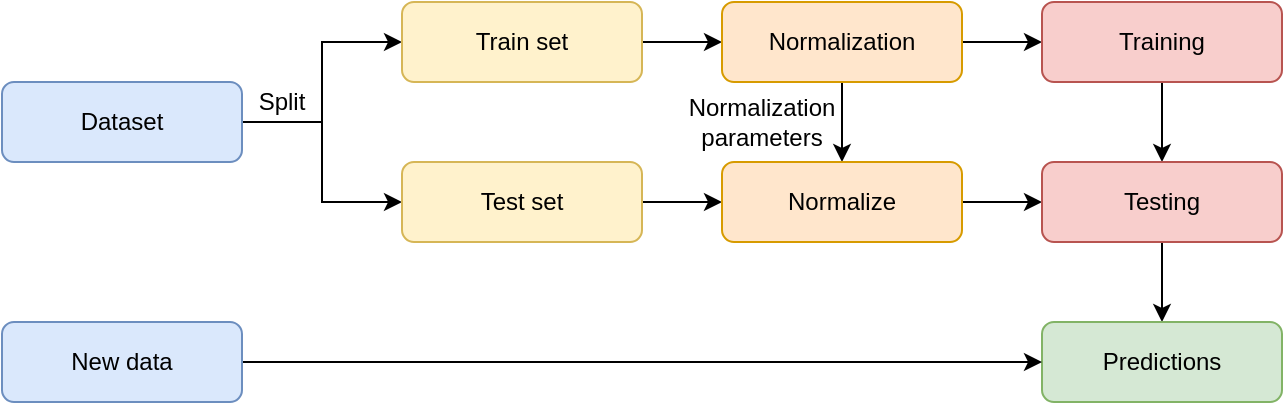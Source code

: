 <mxfile version="13.10.4" type="device"><diagram id="C5RBs43oDa-KdzZeNtuy" name="Page-1"><mxGraphModel dx="1355" dy="799" grid="1" gridSize="10" guides="1" tooltips="1" connect="1" arrows="1" fold="1" page="1" pageScale="1" pageWidth="827" pageHeight="1169" math="0" shadow="0"><root><mxCell id="WIyWlLk6GJQsqaUBKTNV-0"/><mxCell id="WIyWlLk6GJQsqaUBKTNV-1" parent="WIyWlLk6GJQsqaUBKTNV-0"/><mxCell id="F-Y_AbDE-M1a6tmyjv22-2" style="edgeStyle=orthogonalEdgeStyle;rounded=0;orthogonalLoop=1;jettySize=auto;html=1;entryX=0;entryY=0.5;entryDx=0;entryDy=0;" edge="1" parent="WIyWlLk6GJQsqaUBKTNV-1" source="WIyWlLk6GJQsqaUBKTNV-3" target="F-Y_AbDE-M1a6tmyjv22-1"><mxGeometry relative="1" as="geometry"/></mxCell><mxCell id="F-Y_AbDE-M1a6tmyjv22-3" style="edgeStyle=orthogonalEdgeStyle;rounded=0;orthogonalLoop=1;jettySize=auto;html=1;entryX=0;entryY=0.5;entryDx=0;entryDy=0;" edge="1" parent="WIyWlLk6GJQsqaUBKTNV-1" source="WIyWlLk6GJQsqaUBKTNV-3" target="F-Y_AbDE-M1a6tmyjv22-0"><mxGeometry relative="1" as="geometry"/></mxCell><mxCell id="WIyWlLk6GJQsqaUBKTNV-3" value="Dataset" style="rounded=1;whiteSpace=wrap;html=1;fontSize=12;glass=0;strokeWidth=1;shadow=0;fillColor=#dae8fc;strokeColor=#6c8ebf;" parent="WIyWlLk6GJQsqaUBKTNV-1" vertex="1"><mxGeometry x="40" y="200" width="120" height="40" as="geometry"/></mxCell><mxCell id="F-Y_AbDE-M1a6tmyjv22-8" style="edgeStyle=orthogonalEdgeStyle;rounded=0;orthogonalLoop=1;jettySize=auto;html=1;entryX=0;entryY=0.5;entryDx=0;entryDy=0;" edge="1" parent="WIyWlLk6GJQsqaUBKTNV-1" source="F-Y_AbDE-M1a6tmyjv22-0" target="F-Y_AbDE-M1a6tmyjv22-6"><mxGeometry relative="1" as="geometry"/></mxCell><mxCell id="F-Y_AbDE-M1a6tmyjv22-0" value="Test set" style="rounded=1;whiteSpace=wrap;html=1;fontSize=12;glass=0;strokeWidth=1;shadow=0;fillColor=#fff2cc;strokeColor=#d6b656;" vertex="1" parent="WIyWlLk6GJQsqaUBKTNV-1"><mxGeometry x="240" y="240" width="120" height="40" as="geometry"/></mxCell><mxCell id="F-Y_AbDE-M1a6tmyjv22-5" style="edgeStyle=orthogonalEdgeStyle;rounded=0;orthogonalLoop=1;jettySize=auto;html=1;exitX=1;exitY=0.5;exitDx=0;exitDy=0;" edge="1" parent="WIyWlLk6GJQsqaUBKTNV-1" source="F-Y_AbDE-M1a6tmyjv22-1" target="F-Y_AbDE-M1a6tmyjv22-4"><mxGeometry relative="1" as="geometry"/></mxCell><mxCell id="F-Y_AbDE-M1a6tmyjv22-1" value="Train set" style="rounded=1;whiteSpace=wrap;html=1;fontSize=12;glass=0;strokeWidth=1;shadow=0;fillColor=#fff2cc;strokeColor=#d6b656;" vertex="1" parent="WIyWlLk6GJQsqaUBKTNV-1"><mxGeometry x="240" y="160" width="120" height="40" as="geometry"/></mxCell><mxCell id="F-Y_AbDE-M1a6tmyjv22-7" style="edgeStyle=orthogonalEdgeStyle;rounded=0;orthogonalLoop=1;jettySize=auto;html=1;" edge="1" parent="WIyWlLk6GJQsqaUBKTNV-1" source="F-Y_AbDE-M1a6tmyjv22-4" target="F-Y_AbDE-M1a6tmyjv22-6"><mxGeometry relative="1" as="geometry"/></mxCell><mxCell id="F-Y_AbDE-M1a6tmyjv22-10" style="edgeStyle=orthogonalEdgeStyle;rounded=0;orthogonalLoop=1;jettySize=auto;html=1;entryX=0;entryY=0.5;entryDx=0;entryDy=0;" edge="1" parent="WIyWlLk6GJQsqaUBKTNV-1" source="F-Y_AbDE-M1a6tmyjv22-4" target="F-Y_AbDE-M1a6tmyjv22-9"><mxGeometry relative="1" as="geometry"/></mxCell><mxCell id="F-Y_AbDE-M1a6tmyjv22-4" value="&lt;div&gt;Normalization&lt;/div&gt;" style="rounded=1;whiteSpace=wrap;html=1;fontSize=12;glass=0;strokeWidth=1;shadow=0;fillColor=#ffe6cc;strokeColor=#d79b00;" vertex="1" parent="WIyWlLk6GJQsqaUBKTNV-1"><mxGeometry x="400" y="160" width="120" height="40" as="geometry"/></mxCell><mxCell id="F-Y_AbDE-M1a6tmyjv22-12" style="edgeStyle=orthogonalEdgeStyle;rounded=0;orthogonalLoop=1;jettySize=auto;html=1;" edge="1" parent="WIyWlLk6GJQsqaUBKTNV-1" source="F-Y_AbDE-M1a6tmyjv22-6" target="F-Y_AbDE-M1a6tmyjv22-11"><mxGeometry relative="1" as="geometry"/></mxCell><mxCell id="F-Y_AbDE-M1a6tmyjv22-6" value="&lt;div&gt;Normalize&lt;/div&gt;" style="rounded=1;whiteSpace=wrap;html=1;fontSize=12;glass=0;strokeWidth=1;shadow=0;fillColor=#ffe6cc;strokeColor=#d79b00;" vertex="1" parent="WIyWlLk6GJQsqaUBKTNV-1"><mxGeometry x="400" y="240" width="120" height="40" as="geometry"/></mxCell><mxCell id="F-Y_AbDE-M1a6tmyjv22-13" style="edgeStyle=orthogonalEdgeStyle;rounded=0;orthogonalLoop=1;jettySize=auto;html=1;" edge="1" parent="WIyWlLk6GJQsqaUBKTNV-1" source="F-Y_AbDE-M1a6tmyjv22-9" target="F-Y_AbDE-M1a6tmyjv22-11"><mxGeometry relative="1" as="geometry"/></mxCell><mxCell id="F-Y_AbDE-M1a6tmyjv22-9" value="Training" style="rounded=1;whiteSpace=wrap;html=1;fontSize=12;glass=0;strokeWidth=1;shadow=0;fillColor=#f8cecc;strokeColor=#b85450;" vertex="1" parent="WIyWlLk6GJQsqaUBKTNV-1"><mxGeometry x="560" y="160" width="120" height="40" as="geometry"/></mxCell><mxCell id="F-Y_AbDE-M1a6tmyjv22-17" style="edgeStyle=orthogonalEdgeStyle;rounded=0;orthogonalLoop=1;jettySize=auto;html=1;entryX=0.5;entryY=0;entryDx=0;entryDy=0;" edge="1" parent="WIyWlLk6GJQsqaUBKTNV-1" source="F-Y_AbDE-M1a6tmyjv22-11" target="F-Y_AbDE-M1a6tmyjv22-14"><mxGeometry relative="1" as="geometry"/></mxCell><mxCell id="F-Y_AbDE-M1a6tmyjv22-11" value="Testing" style="rounded=1;whiteSpace=wrap;html=1;fontSize=12;glass=0;strokeWidth=1;shadow=0;fillColor=#f8cecc;strokeColor=#b85450;" vertex="1" parent="WIyWlLk6GJQsqaUBKTNV-1"><mxGeometry x="560" y="240" width="120" height="40" as="geometry"/></mxCell><mxCell id="F-Y_AbDE-M1a6tmyjv22-14" value="Predictions" style="rounded=1;whiteSpace=wrap;html=1;fontSize=12;glass=0;strokeWidth=1;shadow=0;fillColor=#d5e8d4;strokeColor=#82b366;" vertex="1" parent="WIyWlLk6GJQsqaUBKTNV-1"><mxGeometry x="560" y="320" width="120" height="40" as="geometry"/></mxCell><mxCell id="F-Y_AbDE-M1a6tmyjv22-16" style="edgeStyle=orthogonalEdgeStyle;rounded=0;orthogonalLoop=1;jettySize=auto;html=1;" edge="1" parent="WIyWlLk6GJQsqaUBKTNV-1" source="F-Y_AbDE-M1a6tmyjv22-15" target="F-Y_AbDE-M1a6tmyjv22-14"><mxGeometry relative="1" as="geometry"/></mxCell><mxCell id="F-Y_AbDE-M1a6tmyjv22-15" value="New data" style="rounded=1;whiteSpace=wrap;html=1;fontSize=12;glass=0;strokeWidth=1;shadow=0;fillColor=#dae8fc;strokeColor=#6c8ebf;" vertex="1" parent="WIyWlLk6GJQsqaUBKTNV-1"><mxGeometry x="40" y="320" width="120" height="40" as="geometry"/></mxCell><mxCell id="F-Y_AbDE-M1a6tmyjv22-18" value="Split" style="text;html=1;strokeColor=none;fillColor=none;align=center;verticalAlign=middle;whiteSpace=wrap;rounded=0;" vertex="1" parent="WIyWlLk6GJQsqaUBKTNV-1"><mxGeometry x="160" y="200" width="40" height="20" as="geometry"/></mxCell><mxCell id="F-Y_AbDE-M1a6tmyjv22-19" value="Normalization parameters" style="text;html=1;strokeColor=none;fillColor=none;align=center;verticalAlign=middle;whiteSpace=wrap;rounded=0;" vertex="1" parent="WIyWlLk6GJQsqaUBKTNV-1"><mxGeometry x="400" y="210" width="40" height="20" as="geometry"/></mxCell></root></mxGraphModel></diagram></mxfile>